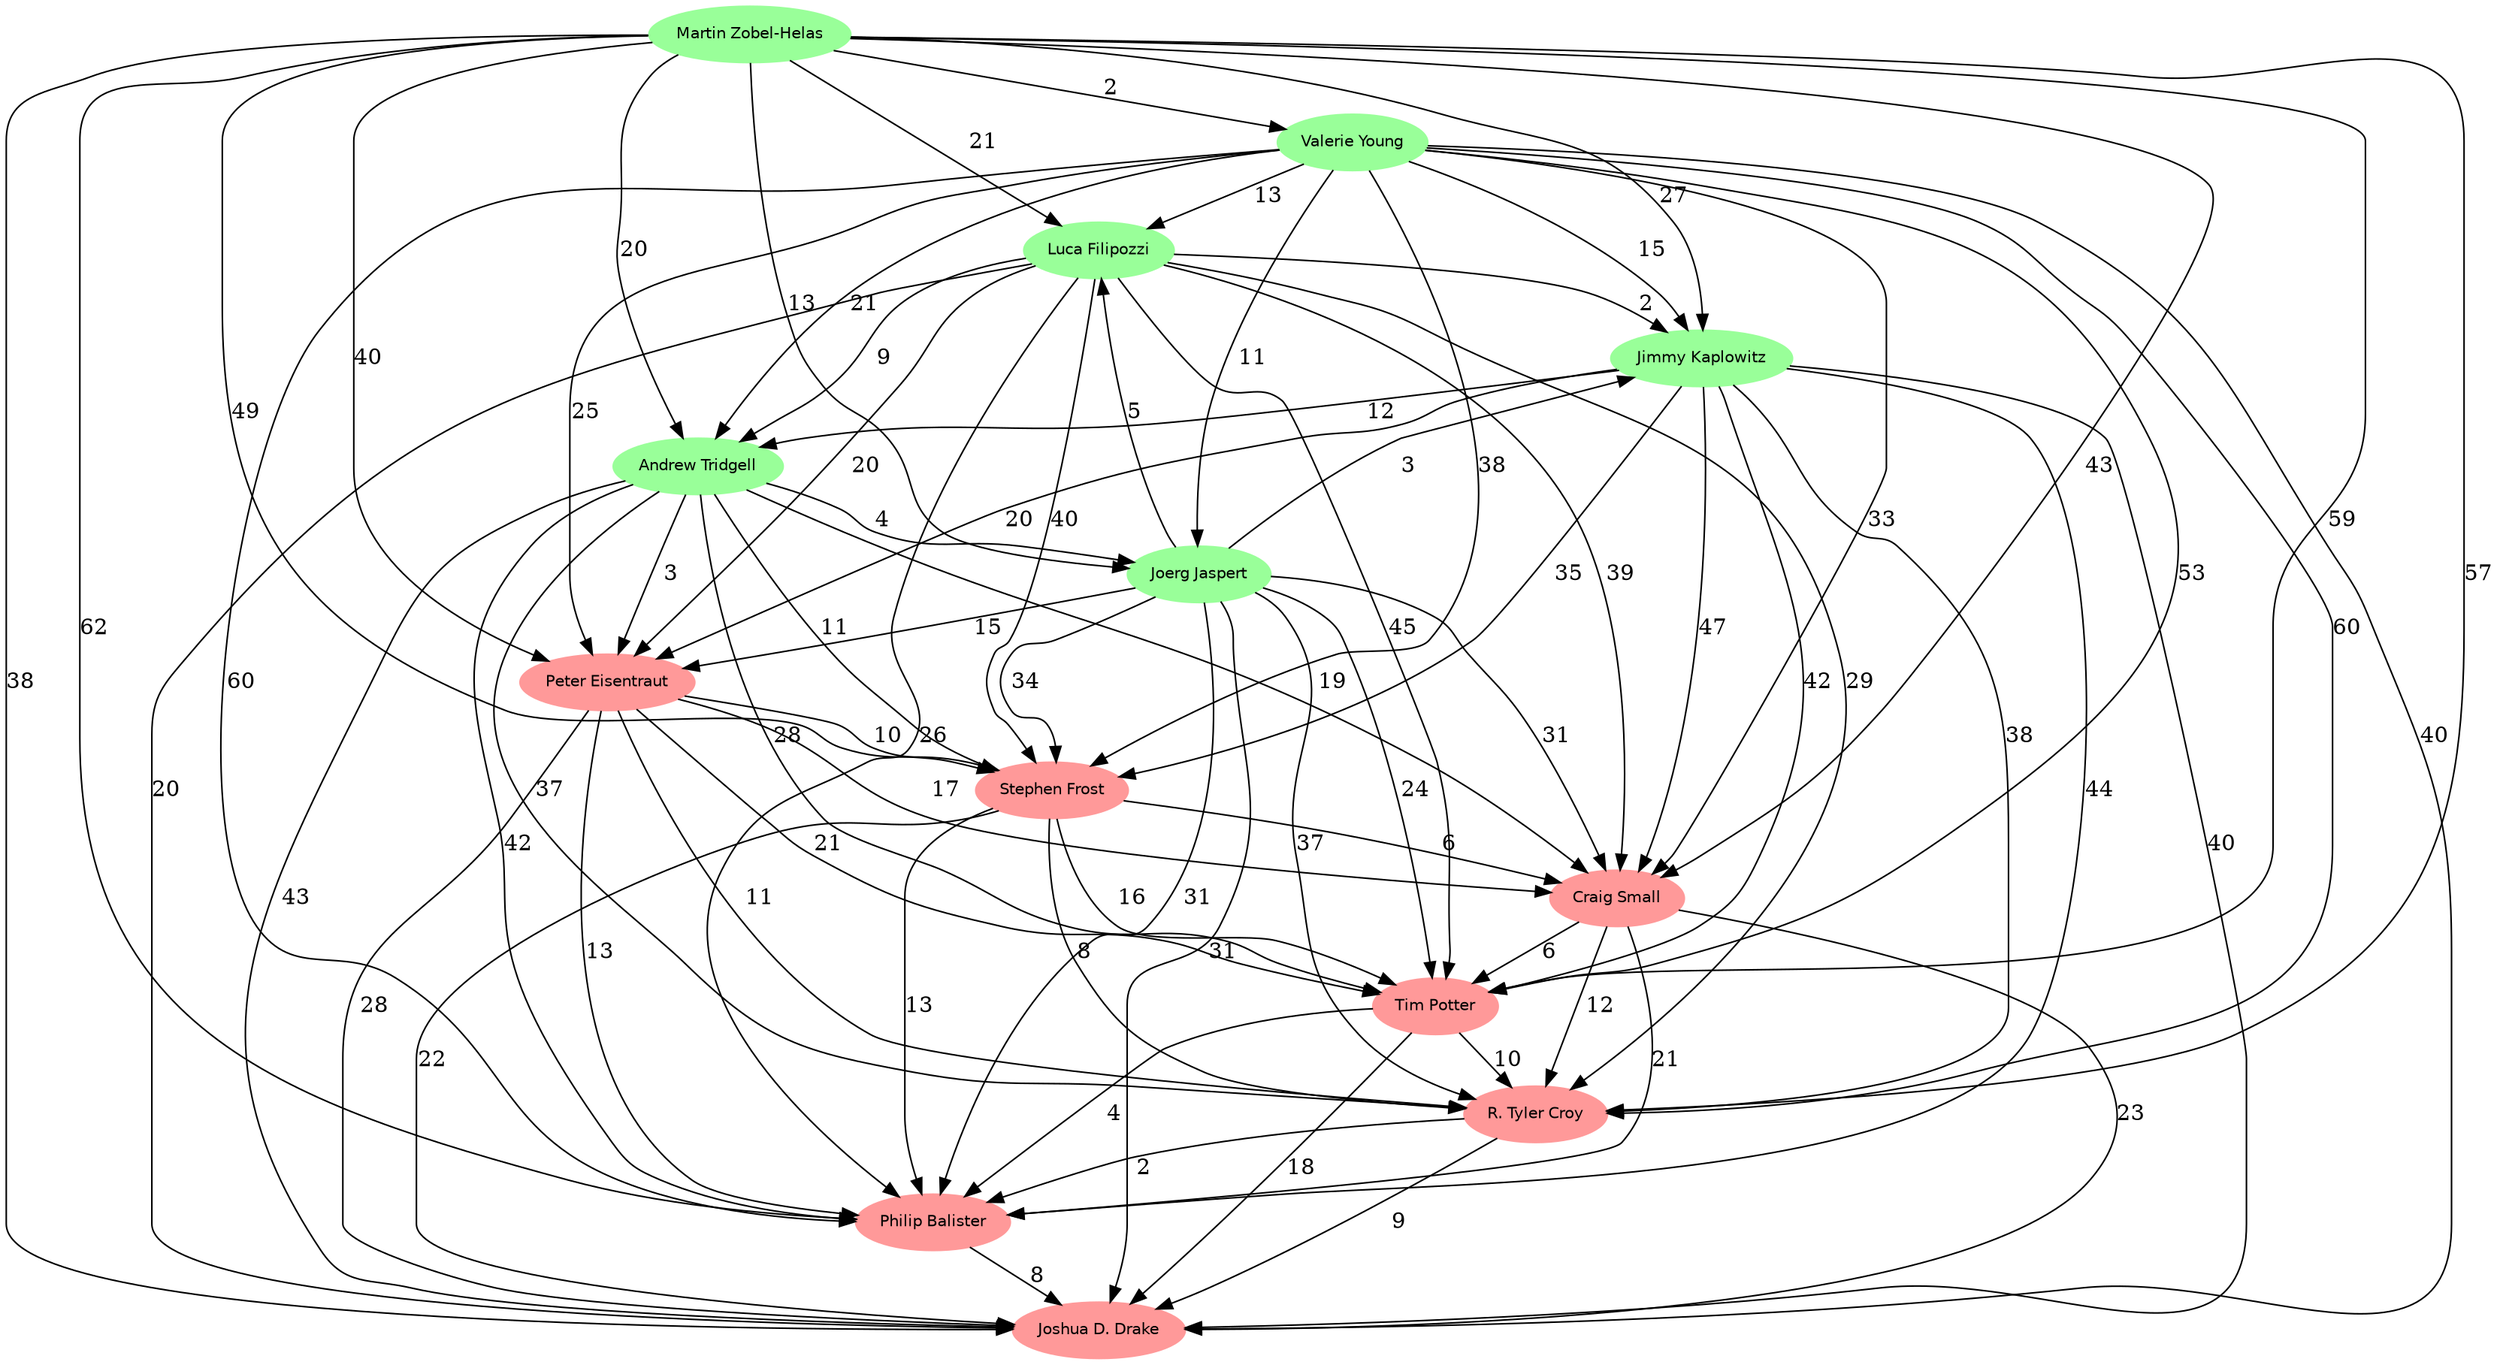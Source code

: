 digraph Results {
    ranksep=0.25;
    "Philip Balister" [ style="filled", fontname="Helvetica", fontsize=10, color="#ff9999" ];
    "Philip Balister" -> "Joshua D. Drake" [ label="8" ];
    "R. Tyler Croy" [ style="filled", fontname="Helvetica", fontsize=10, color="#ff9999" ];
    "R. Tyler Croy" -> "Philip Balister" [ label="2" ];
    "R. Tyler Croy" -> "Joshua D. Drake" [ label="9" ];
    "Joshua D. Drake" [ style="filled", fontname="Helvetica", fontsize=10, color="#ff9999" ];
    "Peter Eisentraut" [ style="filled", fontname="Helvetica", fontsize=10, color="#ff9999" ];
    "Peter Eisentraut" -> "Philip Balister" [ label="13" ];
    "Peter Eisentraut" -> "R. Tyler Croy" [ label="11" ];
    "Peter Eisentraut" -> "Joshua D. Drake" [ label="28" ];
    "Peter Eisentraut" -> "Stephen Frost" [ label="10" ];
    "Peter Eisentraut" -> "Tim Potter" [ label="21" ];
    "Peter Eisentraut" -> "Craig Small" [ label="17" ];
    "Luca Filipozzi" [ style="filled", fontname="Helvetica", fontsize=10, color="#99ff99" ];
    "Luca Filipozzi" -> "Philip Balister" [ label="26" ];
    "Luca Filipozzi" -> "R. Tyler Croy" [ label="29" ];
    "Luca Filipozzi" -> "Joshua D. Drake" [ label="20" ];
    "Luca Filipozzi" -> "Peter Eisentraut" [ label="20" ];
    "Luca Filipozzi" -> "Stephen Frost" [ label="40" ];
    "Luca Filipozzi" -> "Jimmy Kaplowitz" [ label="2" ];
    "Luca Filipozzi" -> "Tim Potter" [ label="45" ];
    "Luca Filipozzi" -> "Craig Small" [ label="39" ];
    "Luca Filipozzi" -> "Andrew Tridgell" [ label="9" ];
    "Stephen Frost" [ style="filled", fontname="Helvetica", fontsize=10, color="#ff9999" ];
    "Stephen Frost" -> "Philip Balister" [ label="13" ];
    "Stephen Frost" -> "R. Tyler Croy" [ label="8" ];
    "Stephen Frost" -> "Joshua D. Drake" [ label="22" ];
    "Stephen Frost" -> "Tim Potter" [ label="16" ];
    "Stephen Frost" -> "Craig Small" [ label="6" ];
    "Joerg Jaspert" [ style="filled", fontname="Helvetica", fontsize=10, color="#99ff99" ];
    "Joerg Jaspert" -> "Philip Balister" [ label="31" ];
    "Joerg Jaspert" -> "R. Tyler Croy" [ label="37" ];
    "Joerg Jaspert" -> "Joshua D. Drake" [ label="31" ];
    "Joerg Jaspert" -> "Peter Eisentraut" [ label="15" ];
    "Joerg Jaspert" -> "Luca Filipozzi" [ label="5" ];
    "Joerg Jaspert" -> "Stephen Frost" [ label="34" ];
    "Joerg Jaspert" -> "Jimmy Kaplowitz" [ label="3" ];
    "Joerg Jaspert" -> "Tim Potter" [ label="24" ];
    "Joerg Jaspert" -> "Craig Small" [ label="31" ];
    "Jimmy Kaplowitz" [ style="filled", fontname="Helvetica", fontsize=10, color="#99ff99" ];
    "Jimmy Kaplowitz" -> "Philip Balister" [ label="44" ];
    "Jimmy Kaplowitz" -> "R. Tyler Croy" [ label="38" ];
    "Jimmy Kaplowitz" -> "Joshua D. Drake" [ label="40" ];
    "Jimmy Kaplowitz" -> "Peter Eisentraut" [ label="20" ];
    "Jimmy Kaplowitz" -> "Stephen Frost" [ label="35" ];
    "Jimmy Kaplowitz" -> "Tim Potter" [ label="42" ];
    "Jimmy Kaplowitz" -> "Craig Small" [ label="47" ];
    "Jimmy Kaplowitz" -> "Andrew Tridgell" [ label="12" ];
    "Tim Potter" [ style="filled", fontname="Helvetica", fontsize=10, color="#ff9999" ];
    "Tim Potter" -> "Philip Balister" [ label="4" ];
    "Tim Potter" -> "R. Tyler Croy" [ label="10" ];
    "Tim Potter" -> "Joshua D. Drake" [ label="18" ];
    "Craig Small" [ style="filled", fontname="Helvetica", fontsize=10, color="#ff9999" ];
    "Craig Small" -> "Philip Balister" [ label="21" ];
    "Craig Small" -> "R. Tyler Croy" [ label="12" ];
    "Craig Small" -> "Joshua D. Drake" [ label="23" ];
    "Craig Small" -> "Tim Potter" [ label="6" ];
    "Andrew Tridgell" [ style="filled", fontname="Helvetica", fontsize=10, color="#99ff99" ];
    "Andrew Tridgell" -> "Philip Balister" [ label="42" ];
    "Andrew Tridgell" -> "R. Tyler Croy" [ label="37" ];
    "Andrew Tridgell" -> "Joshua D. Drake" [ label="43" ];
    "Andrew Tridgell" -> "Peter Eisentraut" [ label="3" ];
    "Andrew Tridgell" -> "Stephen Frost" [ label="11" ];
    "Andrew Tridgell" -> "Joerg Jaspert" [ label="4" ];
    "Andrew Tridgell" -> "Tim Potter" [ label="28" ];
    "Andrew Tridgell" -> "Craig Small" [ label="19" ];
    "Valerie Young" [ style="filled", fontname="Helvetica", fontsize=10, color="#99ff99" ];
    "Valerie Young" -> "Philip Balister" [ label="60" ];
    "Valerie Young" -> "R. Tyler Croy" [ label="60" ];
    "Valerie Young" -> "Joshua D. Drake" [ label="40" ];
    "Valerie Young" -> "Peter Eisentraut" [ label="25" ];
    "Valerie Young" -> "Luca Filipozzi" [ label="13" ];
    "Valerie Young" -> "Stephen Frost" [ label="38" ];
    "Valerie Young" -> "Joerg Jaspert" [ label="11" ];
    "Valerie Young" -> "Jimmy Kaplowitz" [ label="15" ];
    "Valerie Young" -> "Tim Potter" [ label="53" ];
    "Valerie Young" -> "Craig Small" [ label="33" ];
    "Valerie Young" -> "Andrew Tridgell" [ label="21" ];
    "Martin Zobel-Helas" [ style="filled", fontname="Helvetica", fontsize=10, color="#99ff99" ];
    "Martin Zobel-Helas" -> "Philip Balister" [ label="62" ];
    "Martin Zobel-Helas" -> "R. Tyler Croy" [ label="57" ];
    "Martin Zobel-Helas" -> "Joshua D. Drake" [ label="38" ];
    "Martin Zobel-Helas" -> "Peter Eisentraut" [ label="40" ];
    "Martin Zobel-Helas" -> "Luca Filipozzi" [ label="21" ];
    "Martin Zobel-Helas" -> "Stephen Frost" [ label="49" ];
    "Martin Zobel-Helas" -> "Joerg Jaspert" [ label="13" ];
    "Martin Zobel-Helas" -> "Jimmy Kaplowitz" [ label="27" ];
    "Martin Zobel-Helas" -> "Tim Potter" [ label="59" ];
    "Martin Zobel-Helas" -> "Craig Small" [ label="43" ];
    "Martin Zobel-Helas" -> "Andrew Tridgell" [ label="20" ];
    "Martin Zobel-Helas" -> "Valerie Young" [ label="2" ];
}

